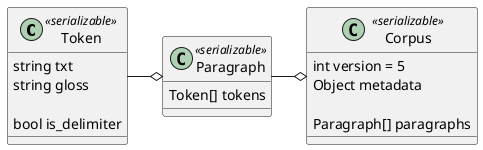 @startuml

class Token <<serializable>> {
	string txt
	string gloss

	bool is_delimiter
}

class Paragraph <<serializable>> {
	Token[] tokens
}
Paragraph o-left- Token

class Corpus <<serializable>> {
	int version = 5
	Object metadata

	Paragraph[] paragraphs
}
Corpus o-left- Paragraph

@enduml